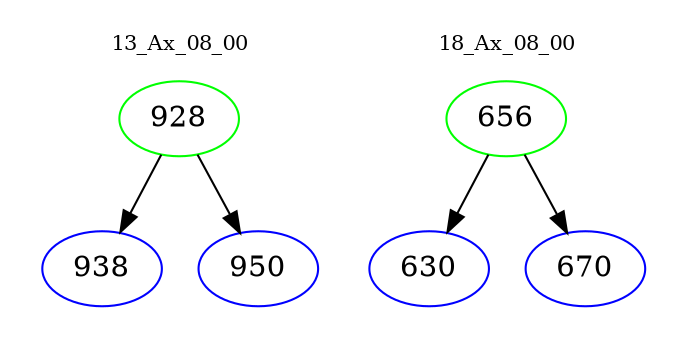 digraph{
subgraph cluster_0 {
color = white
label = "13_Ax_08_00";
fontsize=10;
T0_928 [label="928", color="green"]
T0_928 -> T0_938 [color="black"]
T0_938 [label="938", color="blue"]
T0_928 -> T0_950 [color="black"]
T0_950 [label="950", color="blue"]
}
subgraph cluster_1 {
color = white
label = "18_Ax_08_00";
fontsize=10;
T1_656 [label="656", color="green"]
T1_656 -> T1_630 [color="black"]
T1_630 [label="630", color="blue"]
T1_656 -> T1_670 [color="black"]
T1_670 [label="670", color="blue"]
}
}
